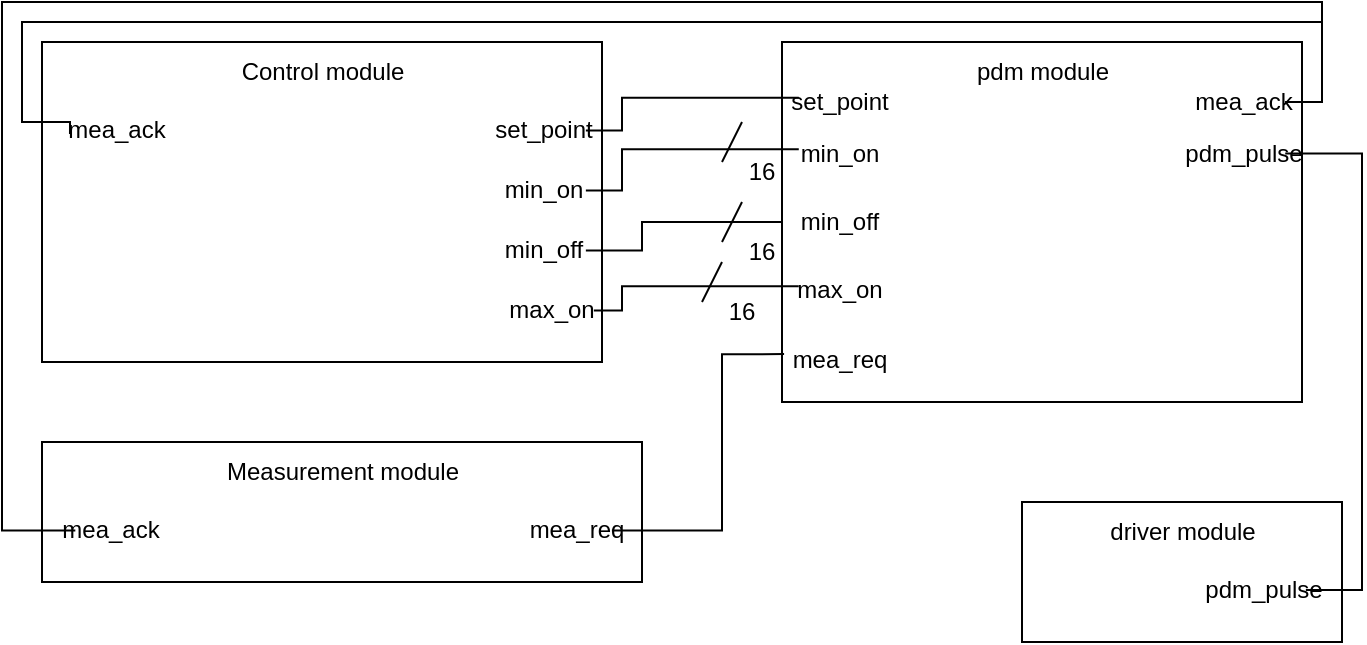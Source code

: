 <mxfile version="24.0.0" type="github">
  <diagram name="Page-1" id="MUlbAWOHpuI2E0oenqgP">
    <mxGraphModel dx="1434" dy="795" grid="1" gridSize="10" guides="1" tooltips="1" connect="1" arrows="1" fold="1" page="1" pageScale="1" pageWidth="850" pageHeight="1100" math="0" shadow="0">
      <root>
        <mxCell id="0" />
        <mxCell id="1" parent="0" />
        <mxCell id="56cxlW9oswRvd2zso15L-16" value="" style="group" vertex="1" connectable="0" parent="1">
          <mxGeometry x="530" y="140" width="260" height="180" as="geometry" />
        </mxCell>
        <mxCell id="56cxlW9oswRvd2zso15L-1" value="" style="rounded=0;whiteSpace=wrap;html=1;" vertex="1" parent="56cxlW9oswRvd2zso15L-16">
          <mxGeometry width="260" height="180" as="geometry" />
        </mxCell>
        <mxCell id="56cxlW9oswRvd2zso15L-3" value="set_point" style="text;html=1;align=center;verticalAlign=middle;whiteSpace=wrap;rounded=0;" vertex="1" parent="56cxlW9oswRvd2zso15L-16">
          <mxGeometry x="8.387" y="25.714" width="41.935" height="8.571" as="geometry" />
        </mxCell>
        <mxCell id="56cxlW9oswRvd2zso15L-5" value="min_on" style="text;html=1;align=center;verticalAlign=middle;whiteSpace=wrap;rounded=0;" vertex="1" parent="56cxlW9oswRvd2zso15L-16">
          <mxGeometry x="8.387" y="51.429" width="41.935" height="8.571" as="geometry" />
        </mxCell>
        <mxCell id="56cxlW9oswRvd2zso15L-6" value="min_off" style="text;html=1;align=center;verticalAlign=middle;whiteSpace=wrap;rounded=0;" vertex="1" parent="56cxlW9oswRvd2zso15L-16">
          <mxGeometry x="8.387" y="85.714" width="41.935" height="8.571" as="geometry" />
        </mxCell>
        <mxCell id="56cxlW9oswRvd2zso15L-7" value="max_on" style="text;html=1;align=center;verticalAlign=middle;whiteSpace=wrap;rounded=0;" vertex="1" parent="56cxlW9oswRvd2zso15L-16">
          <mxGeometry x="8.387" y="120" width="41.935" height="8.571" as="geometry" />
        </mxCell>
        <mxCell id="56cxlW9oswRvd2zso15L-8" value="mea_req" style="text;html=1;align=center;verticalAlign=middle;whiteSpace=wrap;rounded=0;" vertex="1" parent="56cxlW9oswRvd2zso15L-16">
          <mxGeometry x="8.387" y="154.286" width="41.935" height="8.571" as="geometry" />
        </mxCell>
        <mxCell id="56cxlW9oswRvd2zso15L-12" value="mea_ack" style="text;html=1;align=center;verticalAlign=middle;whiteSpace=wrap;rounded=0;" vertex="1" parent="56cxlW9oswRvd2zso15L-16">
          <mxGeometry x="209.677" y="25.714" width="41.935" height="8.571" as="geometry" />
        </mxCell>
        <mxCell id="56cxlW9oswRvd2zso15L-15" value="pdm_pulse" style="text;html=1;align=center;verticalAlign=middle;whiteSpace=wrap;rounded=0;" vertex="1" parent="56cxlW9oswRvd2zso15L-16">
          <mxGeometry x="209.677" y="51.429" width="41.935" height="8.571" as="geometry" />
        </mxCell>
        <mxCell id="56cxlW9oswRvd2zso15L-33" value="pdm module" style="text;html=1;align=center;verticalAlign=middle;whiteSpace=wrap;rounded=0;" vertex="1" parent="56cxlW9oswRvd2zso15L-16">
          <mxGeometry x="69.58" y="10" width="120.833" height="10" as="geometry" />
        </mxCell>
        <mxCell id="56cxlW9oswRvd2zso15L-21" value="" style="group" vertex="1" connectable="0" parent="1">
          <mxGeometry x="160" y="340" width="300" height="70" as="geometry" />
        </mxCell>
        <mxCell id="56cxlW9oswRvd2zso15L-17" value="" style="rounded=0;whiteSpace=wrap;html=1;" vertex="1" parent="56cxlW9oswRvd2zso15L-21">
          <mxGeometry width="300" height="70" as="geometry" />
        </mxCell>
        <mxCell id="56cxlW9oswRvd2zso15L-18" value="Measurement module" style="text;html=1;align=center;verticalAlign=middle;whiteSpace=wrap;rounded=0;" vertex="1" parent="56cxlW9oswRvd2zso15L-21">
          <mxGeometry x="89.583" y="10" width="120.833" height="10" as="geometry" />
        </mxCell>
        <mxCell id="56cxlW9oswRvd2zso15L-19" value="mea_ack" style="text;html=1;align=center;verticalAlign=middle;whiteSpace=wrap;rounded=0;" vertex="1" parent="56cxlW9oswRvd2zso15L-21">
          <mxGeometry x="16.667" y="40" width="34.946" height="8.571" as="geometry" />
        </mxCell>
        <mxCell id="56cxlW9oswRvd2zso15L-20" value="mea_req" style="text;html=1;align=center;verticalAlign=middle;whiteSpace=wrap;rounded=0;" vertex="1" parent="56cxlW9oswRvd2zso15L-21">
          <mxGeometry x="250.003" y="40" width="34.946" height="8.571" as="geometry" />
        </mxCell>
        <mxCell id="56cxlW9oswRvd2zso15L-31" value="" style="group" vertex="1" connectable="0" parent="1">
          <mxGeometry x="160" y="140" width="280" height="160" as="geometry" />
        </mxCell>
        <mxCell id="56cxlW9oswRvd2zso15L-22" value="" style="rounded=0;whiteSpace=wrap;html=1;" vertex="1" parent="56cxlW9oswRvd2zso15L-31">
          <mxGeometry width="280" height="160" as="geometry" />
        </mxCell>
        <mxCell id="56cxlW9oswRvd2zso15L-24" value="&lt;div&gt;Control module&lt;br&gt;&lt;/div&gt;" style="text;html=1;align=center;verticalAlign=middle;whiteSpace=wrap;rounded=0;" vertex="1" parent="56cxlW9oswRvd2zso15L-31">
          <mxGeometry x="79.58" y="10" width="120.833" height="10" as="geometry" />
        </mxCell>
        <mxCell id="56cxlW9oswRvd2zso15L-25" value="mea_ack" style="text;html=1;align=center;verticalAlign=middle;whiteSpace=wrap;rounded=0;" vertex="1" parent="56cxlW9oswRvd2zso15L-31">
          <mxGeometry x="20" y="40" width="34.946" height="8.571" as="geometry" />
        </mxCell>
        <mxCell id="56cxlW9oswRvd2zso15L-26" value="set_point" style="text;html=1;align=center;verticalAlign=middle;whiteSpace=wrap;rounded=0;" vertex="1" parent="56cxlW9oswRvd2zso15L-31">
          <mxGeometry x="230" y="40" width="41.935" height="8.571" as="geometry" />
        </mxCell>
        <mxCell id="56cxlW9oswRvd2zso15L-28" value="min_on" style="text;html=1;align=center;verticalAlign=middle;whiteSpace=wrap;rounded=0;" vertex="1" parent="56cxlW9oswRvd2zso15L-31">
          <mxGeometry x="230" y="70" width="41.935" height="8.571" as="geometry" />
        </mxCell>
        <mxCell id="56cxlW9oswRvd2zso15L-29" value="min_off" style="text;html=1;align=center;verticalAlign=middle;whiteSpace=wrap;rounded=0;" vertex="1" parent="56cxlW9oswRvd2zso15L-31">
          <mxGeometry x="230" y="100" width="41.935" height="8.571" as="geometry" />
        </mxCell>
        <mxCell id="56cxlW9oswRvd2zso15L-30" value="max_on" style="text;html=1;align=center;verticalAlign=middle;whiteSpace=wrap;rounded=0;" vertex="1" parent="56cxlW9oswRvd2zso15L-31">
          <mxGeometry x="234" y="130" width="41.935" height="8.571" as="geometry" />
        </mxCell>
        <mxCell id="56cxlW9oswRvd2zso15L-38" value="" style="group" vertex="1" connectable="0" parent="1">
          <mxGeometry x="650" y="370" width="160" height="70" as="geometry" />
        </mxCell>
        <mxCell id="56cxlW9oswRvd2zso15L-32" value="" style="rounded=0;whiteSpace=wrap;html=1;" vertex="1" parent="56cxlW9oswRvd2zso15L-38">
          <mxGeometry width="160" height="70" as="geometry" />
        </mxCell>
        <mxCell id="56cxlW9oswRvd2zso15L-35" value="driver module" style="text;html=1;align=center;verticalAlign=middle;whiteSpace=wrap;rounded=0;" vertex="1" parent="56cxlW9oswRvd2zso15L-38">
          <mxGeometry x="19.58" y="10" width="120.833" height="10" as="geometry" />
        </mxCell>
        <mxCell id="56cxlW9oswRvd2zso15L-37" value="pdm_pulse" style="text;html=1;align=center;verticalAlign=middle;whiteSpace=wrap;rounded=0;" vertex="1" parent="56cxlW9oswRvd2zso15L-38">
          <mxGeometry x="100" y="40" width="41.935" height="8.571" as="geometry" />
        </mxCell>
        <mxCell id="56cxlW9oswRvd2zso15L-39" style="edgeStyle=orthogonalEdgeStyle;rounded=0;orthogonalLoop=1;jettySize=auto;html=1;entryX=-0.172;entryY=0.7;entryDx=0;entryDy=0;entryPerimeter=0;strokeColor=default;endArrow=none;endFill=0;" edge="1" parent="1" source="56cxlW9oswRvd2zso15L-12" target="56cxlW9oswRvd2zso15L-25">
          <mxGeometry relative="1" as="geometry">
            <Array as="points">
              <mxPoint x="800" y="170" />
              <mxPoint x="800" y="130" />
              <mxPoint x="150" y="130" />
              <mxPoint x="150" y="180" />
              <mxPoint x="174" y="180" />
            </Array>
          </mxGeometry>
        </mxCell>
        <mxCell id="56cxlW9oswRvd2zso15L-40" style="edgeStyle=orthogonalEdgeStyle;rounded=0;orthogonalLoop=1;jettySize=auto;html=1;endArrow=none;endFill=0;" edge="1" parent="1" source="56cxlW9oswRvd2zso15L-15" target="56cxlW9oswRvd2zso15L-37">
          <mxGeometry relative="1" as="geometry">
            <Array as="points">
              <mxPoint x="820" y="196" />
              <mxPoint x="820" y="414" />
            </Array>
          </mxGeometry>
        </mxCell>
        <mxCell id="56cxlW9oswRvd2zso15L-41" style="edgeStyle=orthogonalEdgeStyle;rounded=0;orthogonalLoop=1;jettySize=auto;html=1;entryX=0;entryY=0.5;entryDx=0;entryDy=0;endArrow=none;endFill=0;" edge="1" parent="1" source="56cxlW9oswRvd2zso15L-12" target="56cxlW9oswRvd2zso15L-19">
          <mxGeometry relative="1" as="geometry">
            <Array as="points">
              <mxPoint x="800" y="170" />
              <mxPoint x="800" y="120" />
              <mxPoint x="140" y="120" />
              <mxPoint x="140" y="384" />
            </Array>
          </mxGeometry>
        </mxCell>
        <mxCell id="56cxlW9oswRvd2zso15L-42" style="edgeStyle=orthogonalEdgeStyle;rounded=0;orthogonalLoop=1;jettySize=auto;html=1;entryX=0;entryY=0.25;entryDx=0;entryDy=0;endArrow=none;endFill=0;" edge="1" parent="1" source="56cxlW9oswRvd2zso15L-26" target="56cxlW9oswRvd2zso15L-3">
          <mxGeometry relative="1" as="geometry">
            <Array as="points">
              <mxPoint x="450" y="184" />
              <mxPoint x="450" y="168" />
            </Array>
          </mxGeometry>
        </mxCell>
        <mxCell id="56cxlW9oswRvd2zso15L-43" style="edgeStyle=orthogonalEdgeStyle;rounded=0;orthogonalLoop=1;jettySize=auto;html=1;entryX=0;entryY=0.25;entryDx=0;entryDy=0;endArrow=none;endFill=0;" edge="1" parent="1" source="56cxlW9oswRvd2zso15L-28" target="56cxlW9oswRvd2zso15L-5">
          <mxGeometry relative="1" as="geometry">
            <Array as="points">
              <mxPoint x="450" y="214" />
              <mxPoint x="450" y="194" />
            </Array>
          </mxGeometry>
        </mxCell>
        <mxCell id="56cxlW9oswRvd2zso15L-44" style="edgeStyle=orthogonalEdgeStyle;rounded=0;orthogonalLoop=1;jettySize=auto;html=1;entryX=0;entryY=0.5;entryDx=0;entryDy=0;endArrow=none;endFill=0;" edge="1" parent="1" source="56cxlW9oswRvd2zso15L-29" target="56cxlW9oswRvd2zso15L-1">
          <mxGeometry relative="1" as="geometry">
            <Array as="points">
              <mxPoint x="460" y="244" />
              <mxPoint x="460" y="230" />
            </Array>
          </mxGeometry>
        </mxCell>
        <mxCell id="56cxlW9oswRvd2zso15L-45" style="edgeStyle=orthogonalEdgeStyle;rounded=0;orthogonalLoop=1;jettySize=auto;html=1;entryX=0;entryY=0.25;entryDx=0;entryDy=0;endArrow=none;endFill=0;" edge="1" parent="1" source="56cxlW9oswRvd2zso15L-30" target="56cxlW9oswRvd2zso15L-7">
          <mxGeometry relative="1" as="geometry">
            <Array as="points">
              <mxPoint x="450" y="274" />
              <mxPoint x="450" y="262" />
            </Array>
          </mxGeometry>
        </mxCell>
        <mxCell id="56cxlW9oswRvd2zso15L-46" style="edgeStyle=orthogonalEdgeStyle;rounded=0;orthogonalLoop=1;jettySize=auto;html=1;entryX=0.004;entryY=0.867;entryDx=0;entryDy=0;entryPerimeter=0;endArrow=none;endFill=0;" edge="1" parent="1" source="56cxlW9oswRvd2zso15L-20" target="56cxlW9oswRvd2zso15L-1">
          <mxGeometry relative="1" as="geometry">
            <Array as="points">
              <mxPoint x="500" y="384" />
              <mxPoint x="500" y="296" />
            </Array>
          </mxGeometry>
        </mxCell>
        <mxCell id="56cxlW9oswRvd2zso15L-56" value="" style="group" vertex="1" connectable="0" parent="1">
          <mxGeometry x="500" y="220" width="30" height="30" as="geometry" />
        </mxCell>
        <mxCell id="56cxlW9oswRvd2zso15L-57" value="" style="group" vertex="1" connectable="0" parent="56cxlW9oswRvd2zso15L-56">
          <mxGeometry width="20" height="30" as="geometry" />
        </mxCell>
        <mxCell id="56cxlW9oswRvd2zso15L-58" value="" style="endArrow=none;html=1;rounded=0;" edge="1" parent="56cxlW9oswRvd2zso15L-57">
          <mxGeometry width="50" height="50" relative="1" as="geometry">
            <mxPoint y="20" as="sourcePoint" />
            <mxPoint x="10" as="targetPoint" />
          </mxGeometry>
        </mxCell>
        <mxCell id="56cxlW9oswRvd2zso15L-59" value="16" style="text;html=1;align=center;verticalAlign=middle;whiteSpace=wrap;rounded=0;" vertex="1" parent="56cxlW9oswRvd2zso15L-56">
          <mxGeometry x="10" y="20" width="20" height="10" as="geometry" />
        </mxCell>
        <mxCell id="56cxlW9oswRvd2zso15L-64" value="" style="group" vertex="1" connectable="0" parent="1">
          <mxGeometry x="500" y="180" width="30" height="30" as="geometry" />
        </mxCell>
        <mxCell id="56cxlW9oswRvd2zso15L-65" value="" style="group" vertex="1" connectable="0" parent="56cxlW9oswRvd2zso15L-64">
          <mxGeometry width="20" height="30" as="geometry" />
        </mxCell>
        <mxCell id="56cxlW9oswRvd2zso15L-66" value="" style="endArrow=none;html=1;rounded=0;" edge="1" parent="56cxlW9oswRvd2zso15L-65">
          <mxGeometry width="50" height="50" relative="1" as="geometry">
            <mxPoint y="20" as="sourcePoint" />
            <mxPoint x="10" as="targetPoint" />
          </mxGeometry>
        </mxCell>
        <mxCell id="56cxlW9oswRvd2zso15L-67" value="16" style="text;html=1;align=center;verticalAlign=middle;whiteSpace=wrap;rounded=0;" vertex="1" parent="56cxlW9oswRvd2zso15L-64">
          <mxGeometry x="10" y="20" width="20" height="10" as="geometry" />
        </mxCell>
        <mxCell id="56cxlW9oswRvd2zso15L-69" value="" style="group" vertex="1" connectable="0" parent="1">
          <mxGeometry x="490" y="250" width="30" height="30" as="geometry" />
        </mxCell>
        <mxCell id="56cxlW9oswRvd2zso15L-70" value="" style="group" vertex="1" connectable="0" parent="56cxlW9oswRvd2zso15L-69">
          <mxGeometry width="20" height="30" as="geometry" />
        </mxCell>
        <mxCell id="56cxlW9oswRvd2zso15L-71" value="" style="endArrow=none;html=1;rounded=0;" edge="1" parent="56cxlW9oswRvd2zso15L-70">
          <mxGeometry width="50" height="50" relative="1" as="geometry">
            <mxPoint y="20" as="sourcePoint" />
            <mxPoint x="10" as="targetPoint" />
          </mxGeometry>
        </mxCell>
        <mxCell id="56cxlW9oswRvd2zso15L-72" value="16" style="text;html=1;align=center;verticalAlign=middle;whiteSpace=wrap;rounded=0;" vertex="1" parent="56cxlW9oswRvd2zso15L-69">
          <mxGeometry x="10" y="20" width="20" height="10" as="geometry" />
        </mxCell>
      </root>
    </mxGraphModel>
  </diagram>
</mxfile>
